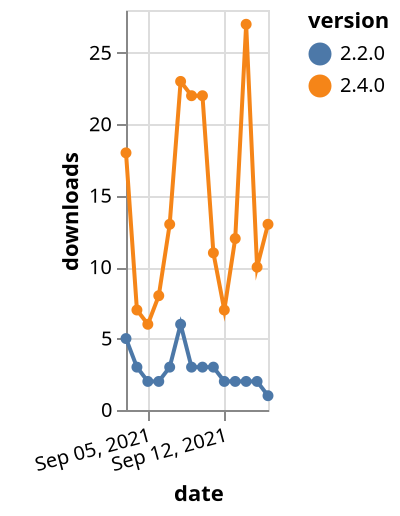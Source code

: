 {"$schema": "https://vega.github.io/schema/vega-lite/v5.json", "description": "A simple bar chart with embedded data.", "data": {"values": [{"date": "2021-09-03", "total": 30534, "delta": 18, "version": "2.4.0"}, {"date": "2021-09-04", "total": 30541, "delta": 7, "version": "2.4.0"}, {"date": "2021-09-05", "total": 30547, "delta": 6, "version": "2.4.0"}, {"date": "2021-09-06", "total": 30555, "delta": 8, "version": "2.4.0"}, {"date": "2021-09-07", "total": 30568, "delta": 13, "version": "2.4.0"}, {"date": "2021-09-08", "total": 30591, "delta": 23, "version": "2.4.0"}, {"date": "2021-09-09", "total": 30613, "delta": 22, "version": "2.4.0"}, {"date": "2021-09-10", "total": 30635, "delta": 22, "version": "2.4.0"}, {"date": "2021-09-11", "total": 30646, "delta": 11, "version": "2.4.0"}, {"date": "2021-09-12", "total": 30653, "delta": 7, "version": "2.4.0"}, {"date": "2021-09-13", "total": 30665, "delta": 12, "version": "2.4.0"}, {"date": "2021-09-14", "total": 30692, "delta": 27, "version": "2.4.0"}, {"date": "2021-09-15", "total": 30702, "delta": 10, "version": "2.4.0"}, {"date": "2021-09-16", "total": 30715, "delta": 13, "version": "2.4.0"}, {"date": "2021-09-03", "total": 3855, "delta": 5, "version": "2.2.0"}, {"date": "2021-09-04", "total": 3858, "delta": 3, "version": "2.2.0"}, {"date": "2021-09-05", "total": 3860, "delta": 2, "version": "2.2.0"}, {"date": "2021-09-06", "total": 3862, "delta": 2, "version": "2.2.0"}, {"date": "2021-09-07", "total": 3865, "delta": 3, "version": "2.2.0"}, {"date": "2021-09-08", "total": 3871, "delta": 6, "version": "2.2.0"}, {"date": "2021-09-09", "total": 3874, "delta": 3, "version": "2.2.0"}, {"date": "2021-09-10", "total": 3877, "delta": 3, "version": "2.2.0"}, {"date": "2021-09-11", "total": 3880, "delta": 3, "version": "2.2.0"}, {"date": "2021-09-12", "total": 3882, "delta": 2, "version": "2.2.0"}, {"date": "2021-09-13", "total": 3884, "delta": 2, "version": "2.2.0"}, {"date": "2021-09-14", "total": 3886, "delta": 2, "version": "2.2.0"}, {"date": "2021-09-15", "total": 3888, "delta": 2, "version": "2.2.0"}, {"date": "2021-09-16", "total": 3889, "delta": 1, "version": "2.2.0"}]}, "width": "container", "mark": {"type": "line", "point": {"filled": true}}, "encoding": {"x": {"field": "date", "type": "temporal", "timeUnit": "yearmonthdate", "title": "date", "axis": {"labelAngle": -15}}, "y": {"field": "delta", "type": "quantitative", "title": "downloads"}, "color": {"field": "version", "type": "nominal"}, "tooltip": {"field": "delta"}}}